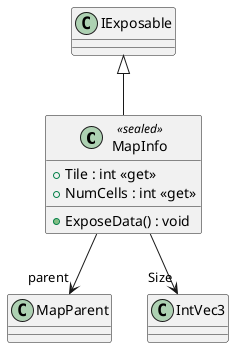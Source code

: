 @startuml
class MapInfo <<sealed>> {
    + Tile : int <<get>>
    + NumCells : int <<get>>
    + ExposeData() : void
}
IExposable <|-- MapInfo
MapInfo --> "parent" MapParent
MapInfo --> "Size" IntVec3
@enduml

